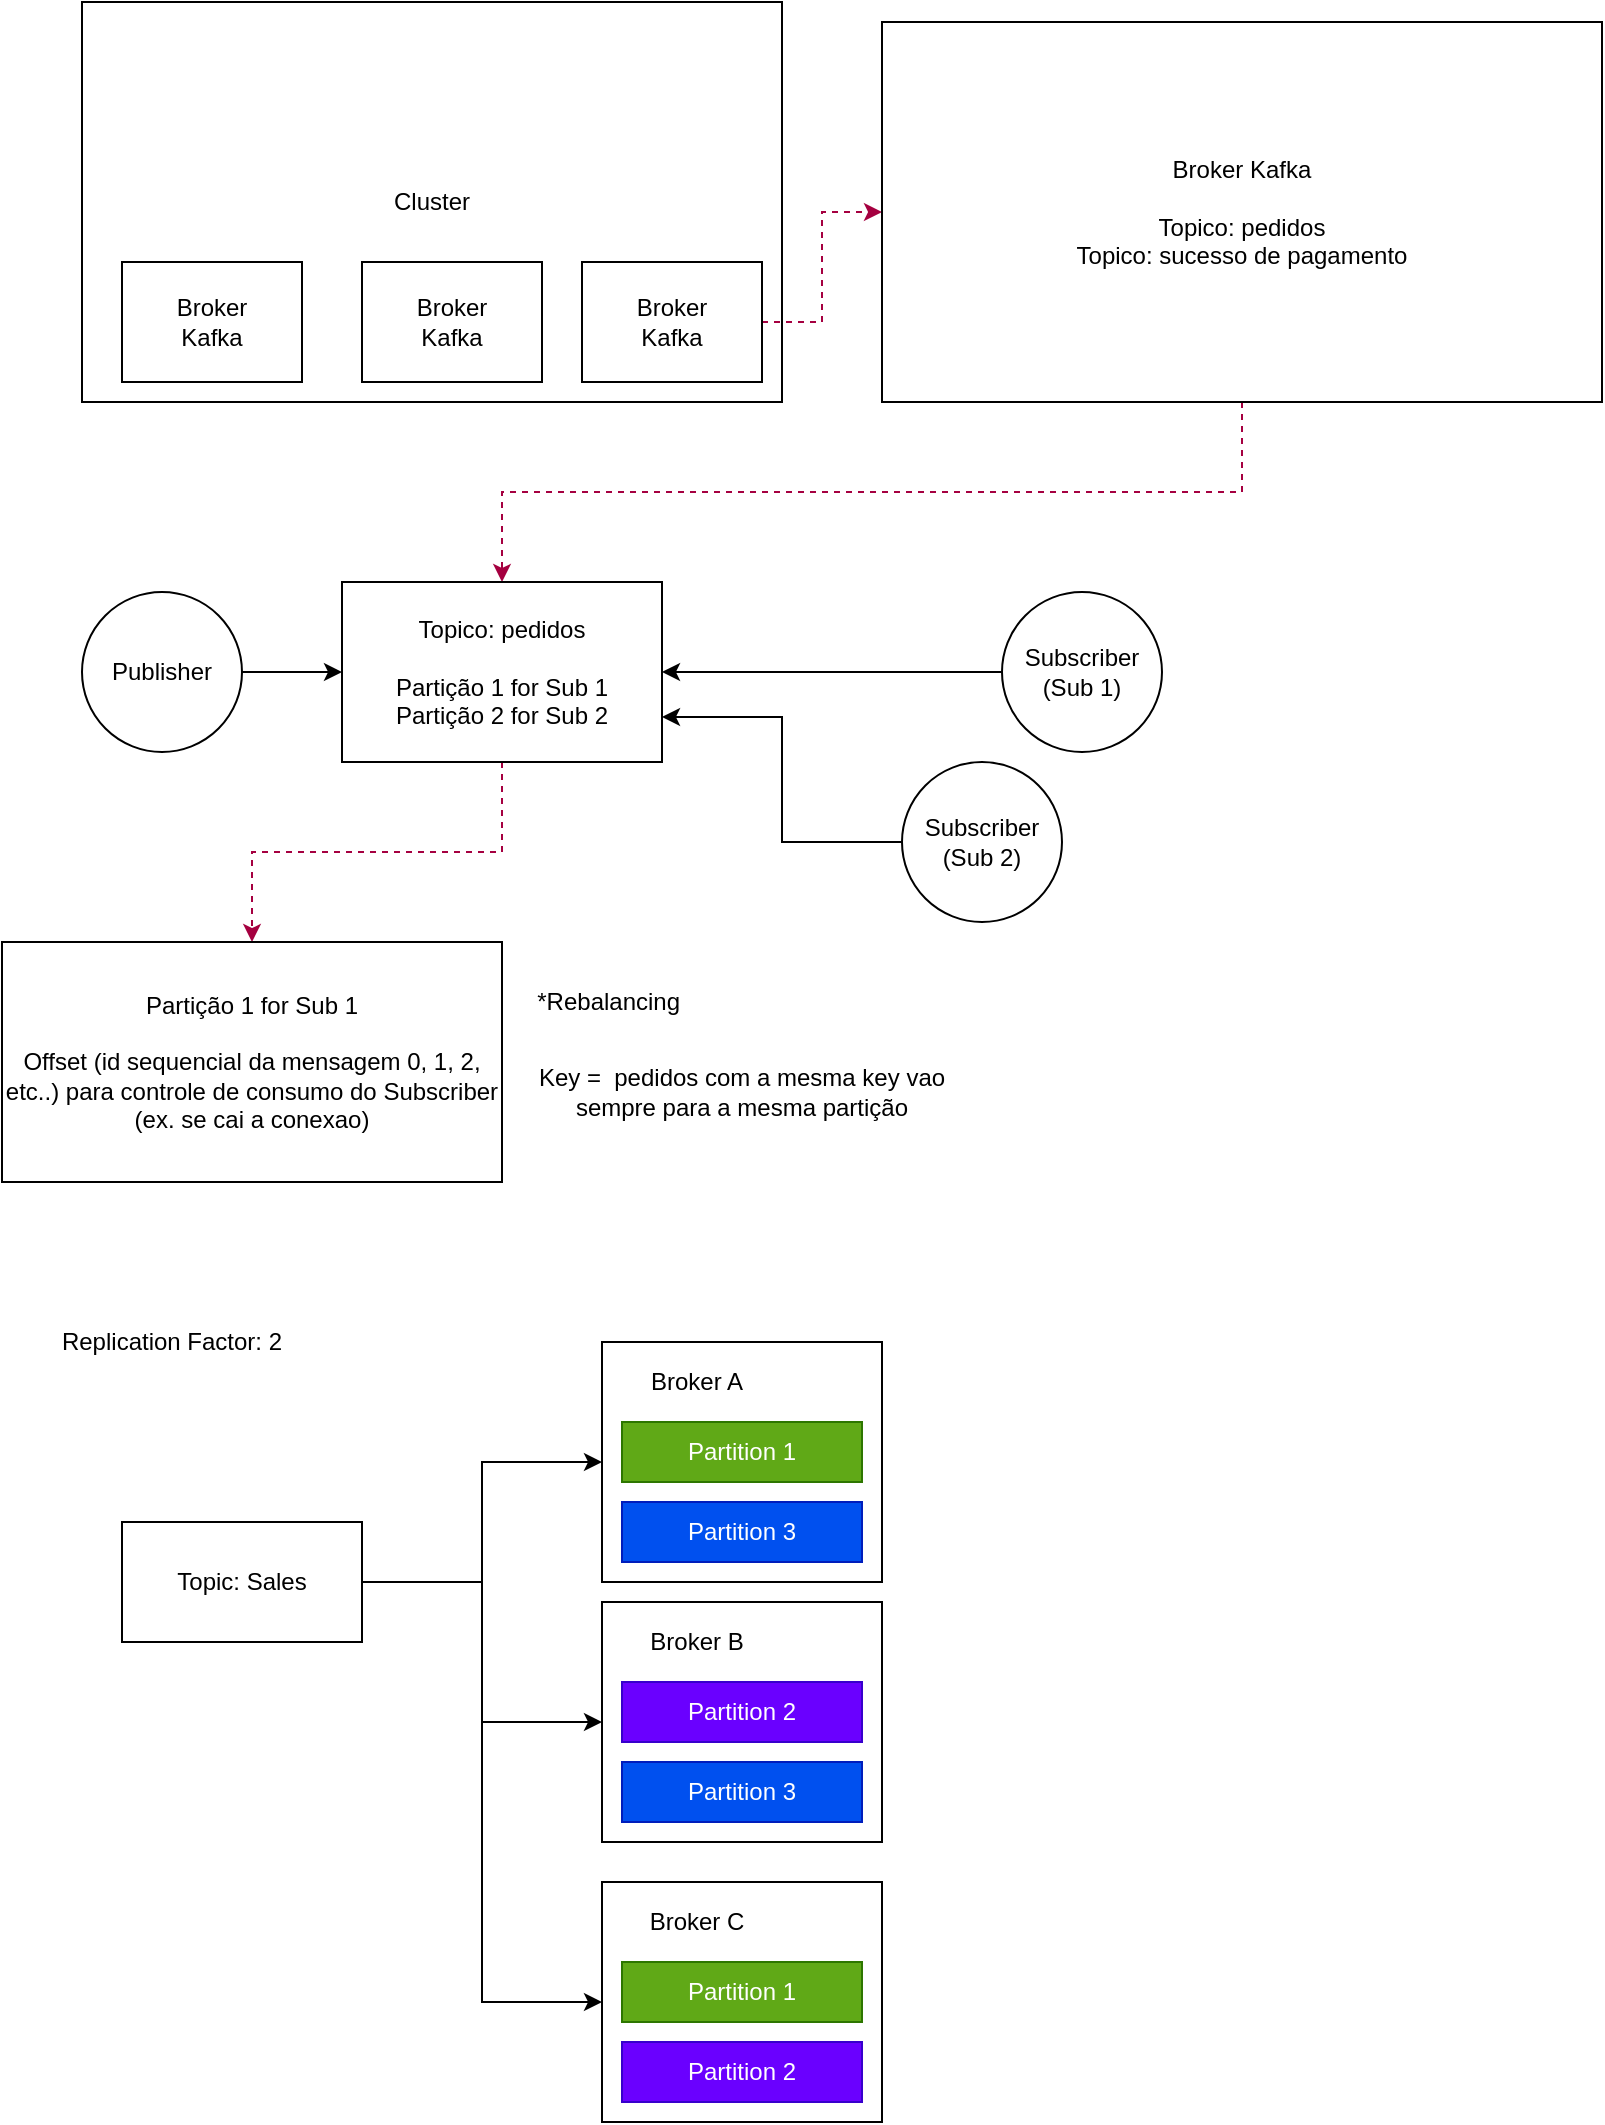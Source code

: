 <mxfile>
    <diagram id="jgvb52A5wkt15HV--ClU" name="Page-1">
        <mxGraphModel dx="1071" dy="514" grid="1" gridSize="10" guides="1" tooltips="1" connect="1" arrows="1" fold="1" page="1" pageScale="1" pageWidth="850" pageHeight="1100" math="0" shadow="0">
            <root>
                <mxCell id="0"/>
                <mxCell id="1" parent="0"/>
                <mxCell id="26" value="" style="rounded=0;whiteSpace=wrap;html=1;" vertex="1" parent="1">
                    <mxGeometry x="320" y="680" width="140" height="120" as="geometry"/>
                </mxCell>
                <mxCell id="2" value="Cluster" style="rounded=0;whiteSpace=wrap;html=1;" parent="1" vertex="1">
                    <mxGeometry x="60" y="10" width="350" height="200" as="geometry"/>
                </mxCell>
                <mxCell id="3" value="Broker&lt;br&gt;Kafka" style="rounded=0;whiteSpace=wrap;html=1;" parent="1" vertex="1">
                    <mxGeometry x="80" y="140" width="90" height="60" as="geometry"/>
                </mxCell>
                <mxCell id="5" value="Broker&lt;br&gt;Kafka" style="rounded=0;whiteSpace=wrap;html=1;" parent="1" vertex="1">
                    <mxGeometry x="200" y="140" width="90" height="60" as="geometry"/>
                </mxCell>
                <mxCell id="9" style="edgeStyle=orthogonalEdgeStyle;rounded=0;orthogonalLoop=1;jettySize=auto;html=1;exitX=1;exitY=0.5;exitDx=0;exitDy=0;dashed=1;fillColor=#d80073;strokeColor=#A50040;" parent="1" source="6" target="8" edge="1">
                    <mxGeometry relative="1" as="geometry"/>
                </mxCell>
                <mxCell id="6" value="Broker&lt;br&gt;Kafka" style="rounded=0;whiteSpace=wrap;html=1;" parent="1" vertex="1">
                    <mxGeometry x="310" y="140" width="90" height="60" as="geometry"/>
                </mxCell>
                <mxCell id="17" style="edgeStyle=orthogonalEdgeStyle;rounded=0;orthogonalLoop=1;jettySize=auto;html=1;entryX=0.5;entryY=0;entryDx=0;entryDy=0;exitX=0.5;exitY=1;exitDx=0;exitDy=0;shadow=0;jumpStyle=gap;dashed=1;fillColor=#d80073;strokeColor=#A50040;" parent="1" source="8" target="10" edge="1">
                    <mxGeometry relative="1" as="geometry"/>
                </mxCell>
                <mxCell id="8" value="Broker Kafka&lt;br&gt;&lt;br&gt;Topico: pedidos&lt;br&gt;Topico: sucesso de pagamento" style="rounded=0;whiteSpace=wrap;html=1;" parent="1" vertex="1">
                    <mxGeometry x="460" y="20" width="360" height="190" as="geometry"/>
                </mxCell>
                <mxCell id="19" style="edgeStyle=orthogonalEdgeStyle;rounded=0;jumpStyle=gap;orthogonalLoop=1;jettySize=auto;html=1;exitX=0.5;exitY=1;exitDx=0;exitDy=0;entryX=0.5;entryY=0;entryDx=0;entryDy=0;shadow=0;dashed=1;fillColor=#d80073;strokeColor=#A50040;" parent="1" source="10" target="18" edge="1">
                    <mxGeometry relative="1" as="geometry"/>
                </mxCell>
                <mxCell id="10" value="Topico: pedidos&lt;br&gt;&lt;br&gt;Partição 1 for Sub 1&lt;br&gt;Partição 2 for Sub 2" style="rounded=0;whiteSpace=wrap;html=1;" parent="1" vertex="1">
                    <mxGeometry x="190" y="300" width="160" height="90" as="geometry"/>
                </mxCell>
                <mxCell id="14" style="edgeStyle=orthogonalEdgeStyle;rounded=0;orthogonalLoop=1;jettySize=auto;html=1;entryX=1;entryY=0.5;entryDx=0;entryDy=0;" parent="1" source="11" target="10" edge="1">
                    <mxGeometry relative="1" as="geometry"/>
                </mxCell>
                <mxCell id="11" value="Subscriber (Sub 1)" style="ellipse;whiteSpace=wrap;html=1;aspect=fixed;" parent="1" vertex="1">
                    <mxGeometry x="520" y="305" width="80" height="80" as="geometry"/>
                </mxCell>
                <mxCell id="13" style="edgeStyle=orthogonalEdgeStyle;rounded=0;orthogonalLoop=1;jettySize=auto;html=1;exitX=1;exitY=0.5;exitDx=0;exitDy=0;" parent="1" source="12" target="10" edge="1">
                    <mxGeometry relative="1" as="geometry"/>
                </mxCell>
                <mxCell id="12" value="Publisher" style="ellipse;whiteSpace=wrap;html=1;aspect=fixed;" parent="1" vertex="1">
                    <mxGeometry x="60" y="305" width="80" height="80" as="geometry"/>
                </mxCell>
                <mxCell id="16" style="edgeStyle=orthogonalEdgeStyle;rounded=0;orthogonalLoop=1;jettySize=auto;html=1;entryX=1;entryY=0.75;entryDx=0;entryDy=0;" parent="1" source="15" target="10" edge="1">
                    <mxGeometry relative="1" as="geometry"/>
                </mxCell>
                <mxCell id="15" value="Subscriber (Sub 2)" style="ellipse;whiteSpace=wrap;html=1;aspect=fixed;" parent="1" vertex="1">
                    <mxGeometry x="470" y="390" width="80" height="80" as="geometry"/>
                </mxCell>
                <mxCell id="18" value="Partição 1 for Sub 1&lt;br&gt;&lt;br&gt;Offset (id sequencial da mensagem 0, 1, 2, etc..) para controle de consumo do Subscriber (ex. se cai a conexao)" style="rounded=0;whiteSpace=wrap;html=1;" parent="1" vertex="1">
                    <mxGeometry x="20" y="480" width="250" height="120" as="geometry"/>
                </mxCell>
                <mxCell id="20" value="Key =&amp;nbsp; pedidos com a mesma key vao sempre para a mesma partição" style="text;html=1;strokeColor=none;fillColor=none;align=center;verticalAlign=middle;whiteSpace=wrap;rounded=0;" parent="1" vertex="1">
                    <mxGeometry x="270" y="530" width="240" height="50" as="geometry"/>
                </mxCell>
                <mxCell id="21" value="*Rebalancing&amp;nbsp;" style="text;html=1;strokeColor=none;fillColor=none;align=center;verticalAlign=middle;whiteSpace=wrap;rounded=0;" parent="1" vertex="1">
                    <mxGeometry x="260" y="500" width="130" height="20" as="geometry"/>
                </mxCell>
                <mxCell id="37" style="edgeStyle=orthogonalEdgeStyle;rounded=0;orthogonalLoop=1;jettySize=auto;html=1;exitX=1;exitY=0.5;exitDx=0;exitDy=0;entryX=0;entryY=0.5;entryDx=0;entryDy=0;" edge="1" parent="1" source="22" target="29">
                    <mxGeometry relative="1" as="geometry"/>
                </mxCell>
                <mxCell id="38" style="edgeStyle=orthogonalEdgeStyle;rounded=0;orthogonalLoop=1;jettySize=auto;html=1;exitX=1;exitY=0.5;exitDx=0;exitDy=0;entryX=0;entryY=0.5;entryDx=0;entryDy=0;" edge="1" parent="1" source="22" target="33">
                    <mxGeometry relative="1" as="geometry"/>
                </mxCell>
                <mxCell id="39" style="edgeStyle=orthogonalEdgeStyle;rounded=0;orthogonalLoop=1;jettySize=auto;html=1;exitX=1;exitY=0.5;exitDx=0;exitDy=0;entryX=0;entryY=0.5;entryDx=0;entryDy=0;" edge="1" parent="1" source="22" target="26">
                    <mxGeometry relative="1" as="geometry"/>
                </mxCell>
                <mxCell id="22" value="Topic: Sales" style="rounded=0;whiteSpace=wrap;html=1;" vertex="1" parent="1">
                    <mxGeometry x="80" y="770" width="120" height="60" as="geometry"/>
                </mxCell>
                <mxCell id="23" value="Partition 1" style="rounded=0;whiteSpace=wrap;html=1;fillColor=#60a917;strokeColor=#2D7600;fontColor=#ffffff;" vertex="1" parent="1">
                    <mxGeometry x="330" y="720" width="120" height="30" as="geometry"/>
                </mxCell>
                <mxCell id="24" value="Partition 3" style="rounded=0;whiteSpace=wrap;html=1;fillColor=#0050ef;strokeColor=#001DBC;fontColor=#ffffff;" vertex="1" parent="1">
                    <mxGeometry x="330" y="760" width="120" height="30" as="geometry"/>
                </mxCell>
                <mxCell id="28" value="Broker A" style="text;html=1;strokeColor=none;fillColor=none;align=center;verticalAlign=middle;whiteSpace=wrap;rounded=0;" vertex="1" parent="1">
                    <mxGeometry x="335" y="690" width="65" height="20" as="geometry"/>
                </mxCell>
                <mxCell id="29" value="" style="rounded=0;whiteSpace=wrap;html=1;" vertex="1" parent="1">
                    <mxGeometry x="320" y="810" width="140" height="120" as="geometry"/>
                </mxCell>
                <mxCell id="30" value="Partition 2" style="rounded=0;whiteSpace=wrap;html=1;fillColor=#6a00ff;strokeColor=#3700CC;fontColor=#ffffff;" vertex="1" parent="1">
                    <mxGeometry x="330" y="850" width="120" height="30" as="geometry"/>
                </mxCell>
                <mxCell id="31" value="Partition 3" style="rounded=0;whiteSpace=wrap;html=1;fillColor=#0050ef;strokeColor=#001DBC;fontColor=#ffffff;" vertex="1" parent="1">
                    <mxGeometry x="330" y="890" width="120" height="30" as="geometry"/>
                </mxCell>
                <mxCell id="32" value="Broker B" style="text;html=1;strokeColor=none;fillColor=none;align=center;verticalAlign=middle;whiteSpace=wrap;rounded=0;" vertex="1" parent="1">
                    <mxGeometry x="335" y="820" width="65" height="20" as="geometry"/>
                </mxCell>
                <mxCell id="33" value="" style="rounded=0;whiteSpace=wrap;html=1;" vertex="1" parent="1">
                    <mxGeometry x="320" y="950" width="140" height="120" as="geometry"/>
                </mxCell>
                <mxCell id="34" value="Partition 1" style="rounded=0;whiteSpace=wrap;html=1;fillColor=#60a917;strokeColor=#2D7600;fontColor=#ffffff;" vertex="1" parent="1">
                    <mxGeometry x="330" y="990" width="120" height="30" as="geometry"/>
                </mxCell>
                <mxCell id="35" value="Partition 2" style="rounded=0;whiteSpace=wrap;html=1;fillColor=#6a00ff;strokeColor=#3700CC;fontColor=#ffffff;" vertex="1" parent="1">
                    <mxGeometry x="330" y="1030" width="120" height="30" as="geometry"/>
                </mxCell>
                <mxCell id="36" value="Broker C" style="text;html=1;strokeColor=none;fillColor=none;align=center;verticalAlign=middle;whiteSpace=wrap;rounded=0;" vertex="1" parent="1">
                    <mxGeometry x="335" y="960" width="65" height="20" as="geometry"/>
                </mxCell>
                <mxCell id="40" value="Replication Factor: 2" style="text;html=1;strokeColor=none;fillColor=none;align=center;verticalAlign=middle;whiteSpace=wrap;rounded=0;" vertex="1" parent="1">
                    <mxGeometry x="30" y="670" width="150" height="20" as="geometry"/>
                </mxCell>
            </root>
        </mxGraphModel>
    </diagram>
</mxfile>